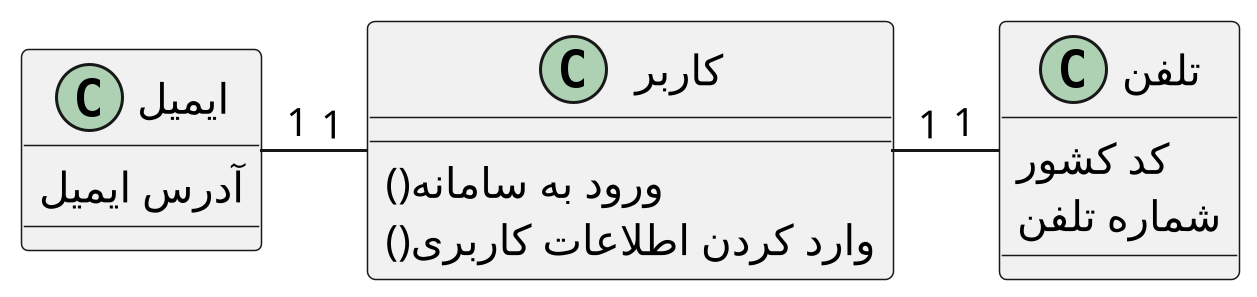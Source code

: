 @startuml login

scale 3
skinparam DefaultFontName B Nazanin


class "کاربر" as user {
    ورود به سامانه()
    وارد کردن اطلاعات کاربری()
}

class "ایمیل" as address {
    آدرس ایمیل
}

class "تلفن" as phone {
    کد کشور
    شماره تلفن
}

user "1" -left- "1" address
user "1" -right- "1" phone

@enduml
